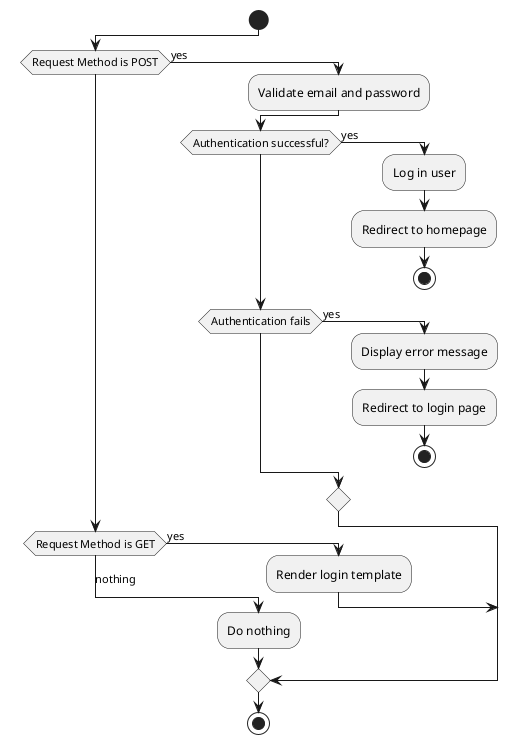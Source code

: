 @startuml login
!pragma useVerticalIf on
start

if (Request Method is POST) then (yes)
  :Validate email and password;
  if (Authentication successful?) then (yes)
    :Log in user;
    :Redirect to homepage;
    stop
  elseif (Authentication fails) then (yes)
    :Display error message;
    :Redirect to login page;
    stop
  endif
elseif (Request Method is GET) then (yes)
  :Render login template;
else (nothing)
  :Do nothing;
endif
stop

@enduml

